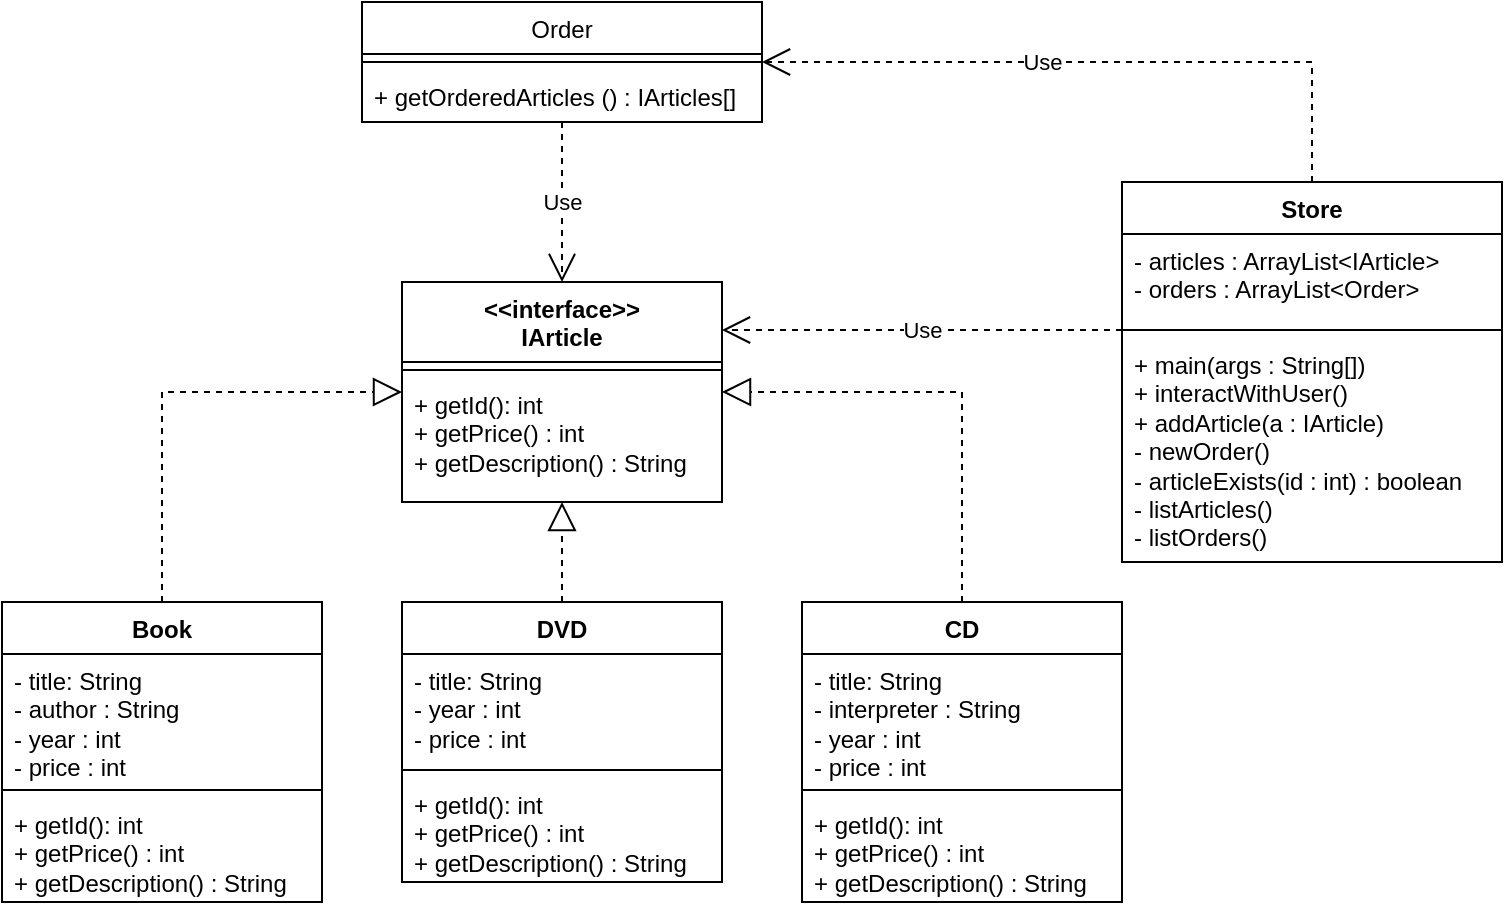 <mxfile version="22.1.4" type="device">
  <diagram id="C5RBs43oDa-KdzZeNtuy" name="Page-1">
    <mxGraphModel dx="1204" dy="726" grid="1" gridSize="10" guides="1" tooltips="1" connect="1" arrows="1" fold="1" page="1" pageScale="1" pageWidth="827" pageHeight="1169" math="0" shadow="0">
      <root>
        <mxCell id="WIyWlLk6GJQsqaUBKTNV-0" />
        <mxCell id="WIyWlLk6GJQsqaUBKTNV-1" parent="WIyWlLk6GJQsqaUBKTNV-0" />
        <mxCell id="zkfFHV4jXpPFQw0GAbJ--0" value="Order" style="swimlane;fontStyle=0;align=center;verticalAlign=top;childLayout=stackLayout;horizontal=1;startSize=26;horizontalStack=0;resizeParent=1;resizeLast=0;collapsible=1;marginBottom=0;rounded=0;shadow=0;strokeWidth=1;" parent="WIyWlLk6GJQsqaUBKTNV-1" vertex="1">
          <mxGeometry x="218" y="50" width="200" height="60" as="geometry">
            <mxRectangle x="220" y="120" width="160" height="26" as="alternateBounds" />
          </mxGeometry>
        </mxCell>
        <mxCell id="zkfFHV4jXpPFQw0GAbJ--4" value="" style="line;html=1;strokeWidth=1;align=left;verticalAlign=middle;spacingTop=-1;spacingLeft=3;spacingRight=3;rotatable=0;labelPosition=right;points=[];portConstraint=eastwest;" parent="zkfFHV4jXpPFQw0GAbJ--0" vertex="1">
          <mxGeometry y="26" width="200" height="8" as="geometry" />
        </mxCell>
        <mxCell id="zkfFHV4jXpPFQw0GAbJ--5" value="+ getOrderedArticles () : IArticles[]&#xa;" style="text;align=left;verticalAlign=top;spacingLeft=4;spacingRight=4;overflow=hidden;rotatable=0;points=[[0,0.5],[1,0.5]];portConstraint=eastwest;" parent="zkfFHV4jXpPFQw0GAbJ--0" vertex="1">
          <mxGeometry y="34" width="200" height="26" as="geometry" />
        </mxCell>
        <mxCell id="InkQWuYnIZFXSyvk9S77-5" value="&amp;lt;&amp;lt;interface&amp;gt;&amp;gt;&lt;br&gt;IArticle" style="swimlane;fontStyle=1;align=center;verticalAlign=top;childLayout=stackLayout;horizontal=1;startSize=40;horizontalStack=0;resizeParent=1;resizeParentMax=0;resizeLast=0;collapsible=1;marginBottom=0;whiteSpace=wrap;html=1;" vertex="1" parent="WIyWlLk6GJQsqaUBKTNV-1">
          <mxGeometry x="238" y="190" width="160" height="110" as="geometry" />
        </mxCell>
        <mxCell id="InkQWuYnIZFXSyvk9S77-7" value="" style="line;strokeWidth=1;fillColor=none;align=left;verticalAlign=middle;spacingTop=-1;spacingLeft=3;spacingRight=3;rotatable=0;labelPosition=right;points=[];portConstraint=eastwest;strokeColor=inherit;" vertex="1" parent="InkQWuYnIZFXSyvk9S77-5">
          <mxGeometry y="40" width="160" height="8" as="geometry" />
        </mxCell>
        <mxCell id="InkQWuYnIZFXSyvk9S77-8" value="+ getId(): int&lt;br&gt;+ getPrice() : int&lt;br&gt;+ getDescription() : String&lt;br&gt;" style="text;strokeColor=none;fillColor=none;align=left;verticalAlign=top;spacingLeft=4;spacingRight=4;overflow=hidden;rotatable=0;points=[[0,0.5],[1,0.5]];portConstraint=eastwest;whiteSpace=wrap;html=1;" vertex="1" parent="InkQWuYnIZFXSyvk9S77-5">
          <mxGeometry y="48" width="160" height="62" as="geometry" />
        </mxCell>
        <mxCell id="InkQWuYnIZFXSyvk9S77-10" value="Book" style="swimlane;fontStyle=1;align=center;verticalAlign=top;childLayout=stackLayout;horizontal=1;startSize=26;horizontalStack=0;resizeParent=1;resizeParentMax=0;resizeLast=0;collapsible=1;marginBottom=0;whiteSpace=wrap;html=1;" vertex="1" parent="WIyWlLk6GJQsqaUBKTNV-1">
          <mxGeometry x="38" y="350" width="160" height="150" as="geometry" />
        </mxCell>
        <mxCell id="InkQWuYnIZFXSyvk9S77-11" value="- title: String&lt;br&gt;- author : String&lt;br&gt;- year : int&lt;br&gt;- price : int" style="text;strokeColor=none;fillColor=none;align=left;verticalAlign=top;spacingLeft=4;spacingRight=4;overflow=hidden;rotatable=0;points=[[0,0.5],[1,0.5]];portConstraint=eastwest;whiteSpace=wrap;html=1;" vertex="1" parent="InkQWuYnIZFXSyvk9S77-10">
          <mxGeometry y="26" width="160" height="64" as="geometry" />
        </mxCell>
        <mxCell id="InkQWuYnIZFXSyvk9S77-12" value="" style="line;strokeWidth=1;fillColor=none;align=left;verticalAlign=middle;spacingTop=-1;spacingLeft=3;spacingRight=3;rotatable=0;labelPosition=right;points=[];portConstraint=eastwest;strokeColor=inherit;" vertex="1" parent="InkQWuYnIZFXSyvk9S77-10">
          <mxGeometry y="90" width="160" height="8" as="geometry" />
        </mxCell>
        <mxCell id="InkQWuYnIZFXSyvk9S77-13" value="+ getId(): int&lt;br style=&quot;border-color: var(--border-color);&quot;&gt;+ getPrice() : int&lt;br style=&quot;border-color: var(--border-color);&quot;&gt;+ getDescription() : String" style="text;strokeColor=none;fillColor=none;align=left;verticalAlign=top;spacingLeft=4;spacingRight=4;overflow=hidden;rotatable=0;points=[[0,0.5],[1,0.5]];portConstraint=eastwest;whiteSpace=wrap;html=1;" vertex="1" parent="InkQWuYnIZFXSyvk9S77-10">
          <mxGeometry y="98" width="160" height="52" as="geometry" />
        </mxCell>
        <mxCell id="InkQWuYnIZFXSyvk9S77-14" value="DVD" style="swimlane;fontStyle=1;align=center;verticalAlign=top;childLayout=stackLayout;horizontal=1;startSize=26;horizontalStack=0;resizeParent=1;resizeParentMax=0;resizeLast=0;collapsible=1;marginBottom=0;whiteSpace=wrap;html=1;" vertex="1" parent="WIyWlLk6GJQsqaUBKTNV-1">
          <mxGeometry x="238" y="350" width="160" height="140" as="geometry" />
        </mxCell>
        <mxCell id="InkQWuYnIZFXSyvk9S77-15" value="- title: String&lt;br&gt;- year : int&lt;br&gt;- price : int" style="text;strokeColor=none;fillColor=none;align=left;verticalAlign=top;spacingLeft=4;spacingRight=4;overflow=hidden;rotatable=0;points=[[0,0.5],[1,0.5]];portConstraint=eastwest;whiteSpace=wrap;html=1;" vertex="1" parent="InkQWuYnIZFXSyvk9S77-14">
          <mxGeometry y="26" width="160" height="54" as="geometry" />
        </mxCell>
        <mxCell id="InkQWuYnIZFXSyvk9S77-16" value="" style="line;strokeWidth=1;fillColor=none;align=left;verticalAlign=middle;spacingTop=-1;spacingLeft=3;spacingRight=3;rotatable=0;labelPosition=right;points=[];portConstraint=eastwest;strokeColor=inherit;" vertex="1" parent="InkQWuYnIZFXSyvk9S77-14">
          <mxGeometry y="80" width="160" height="8" as="geometry" />
        </mxCell>
        <mxCell id="InkQWuYnIZFXSyvk9S77-17" value="+ getId(): int&lt;br style=&quot;border-color: var(--border-color);&quot;&gt;+ getPrice() : int&lt;br style=&quot;border-color: var(--border-color);&quot;&gt;+ getDescription() : String" style="text;strokeColor=none;fillColor=none;align=left;verticalAlign=top;spacingLeft=4;spacingRight=4;overflow=hidden;rotatable=0;points=[[0,0.5],[1,0.5]];portConstraint=eastwest;whiteSpace=wrap;html=1;" vertex="1" parent="InkQWuYnIZFXSyvk9S77-14">
          <mxGeometry y="88" width="160" height="52" as="geometry" />
        </mxCell>
        <mxCell id="InkQWuYnIZFXSyvk9S77-18" value="CD" style="swimlane;fontStyle=1;align=center;verticalAlign=top;childLayout=stackLayout;horizontal=1;startSize=26;horizontalStack=0;resizeParent=1;resizeParentMax=0;resizeLast=0;collapsible=1;marginBottom=0;whiteSpace=wrap;html=1;" vertex="1" parent="WIyWlLk6GJQsqaUBKTNV-1">
          <mxGeometry x="438" y="350" width="160" height="150" as="geometry" />
        </mxCell>
        <mxCell id="InkQWuYnIZFXSyvk9S77-19" value="- title: String&lt;br&gt;- interpreter : String&lt;br&gt;- year : int&lt;br&gt;- price : int" style="text;strokeColor=none;fillColor=none;align=left;verticalAlign=top;spacingLeft=4;spacingRight=4;overflow=hidden;rotatable=0;points=[[0,0.5],[1,0.5]];portConstraint=eastwest;whiteSpace=wrap;html=1;" vertex="1" parent="InkQWuYnIZFXSyvk9S77-18">
          <mxGeometry y="26" width="160" height="64" as="geometry" />
        </mxCell>
        <mxCell id="InkQWuYnIZFXSyvk9S77-20" value="" style="line;strokeWidth=1;fillColor=none;align=left;verticalAlign=middle;spacingTop=-1;spacingLeft=3;spacingRight=3;rotatable=0;labelPosition=right;points=[];portConstraint=eastwest;strokeColor=inherit;" vertex="1" parent="InkQWuYnIZFXSyvk9S77-18">
          <mxGeometry y="90" width="160" height="8" as="geometry" />
        </mxCell>
        <mxCell id="InkQWuYnIZFXSyvk9S77-21" value="+ getId(): int&lt;br style=&quot;border-color: var(--border-color);&quot;&gt;+ getPrice() : int&lt;br style=&quot;border-color: var(--border-color);&quot;&gt;+ getDescription() : String" style="text;strokeColor=none;fillColor=none;align=left;verticalAlign=top;spacingLeft=4;spacingRight=4;overflow=hidden;rotatable=0;points=[[0,0.5],[1,0.5]];portConstraint=eastwest;whiteSpace=wrap;html=1;" vertex="1" parent="InkQWuYnIZFXSyvk9S77-18">
          <mxGeometry y="98" width="160" height="52" as="geometry" />
        </mxCell>
        <mxCell id="InkQWuYnIZFXSyvk9S77-22" value="" style="endArrow=block;dashed=1;endFill=0;endSize=12;html=1;rounded=0;exitX=0.5;exitY=0;exitDx=0;exitDy=0;" edge="1" parent="WIyWlLk6GJQsqaUBKTNV-1" source="InkQWuYnIZFXSyvk9S77-10" target="InkQWuYnIZFXSyvk9S77-5">
          <mxGeometry width="160" relative="1" as="geometry">
            <mxPoint x="198" y="430" as="sourcePoint" />
            <mxPoint x="258" y="340" as="targetPoint" />
            <Array as="points">
              <mxPoint x="118" y="245" />
            </Array>
          </mxGeometry>
        </mxCell>
        <mxCell id="InkQWuYnIZFXSyvk9S77-23" value="" style="endArrow=block;dashed=1;endFill=0;endSize=12;html=1;rounded=0;exitX=0.5;exitY=0;exitDx=0;exitDy=0;" edge="1" parent="WIyWlLk6GJQsqaUBKTNV-1" source="InkQWuYnIZFXSyvk9S77-18" target="InkQWuYnIZFXSyvk9S77-5">
          <mxGeometry width="160" relative="1" as="geometry">
            <mxPoint x="338" y="450" as="sourcePoint" />
            <mxPoint x="438" y="360" as="targetPoint" />
            <Array as="points">
              <mxPoint x="518" y="245" />
            </Array>
          </mxGeometry>
        </mxCell>
        <mxCell id="InkQWuYnIZFXSyvk9S77-24" value="" style="endArrow=block;dashed=1;endFill=0;endSize=12;html=1;rounded=0;exitX=0.5;exitY=0;exitDx=0;exitDy=0;" edge="1" parent="WIyWlLk6GJQsqaUBKTNV-1" source="InkQWuYnIZFXSyvk9S77-14" target="InkQWuYnIZFXSyvk9S77-5">
          <mxGeometry width="160" relative="1" as="geometry">
            <mxPoint x="268" y="440" as="sourcePoint" />
            <mxPoint x="428" y="440" as="targetPoint" />
          </mxGeometry>
        </mxCell>
        <mxCell id="InkQWuYnIZFXSyvk9S77-26" value="Use" style="endArrow=open;endSize=12;dashed=1;html=1;rounded=0;" edge="1" parent="WIyWlLk6GJQsqaUBKTNV-1" source="zkfFHV4jXpPFQw0GAbJ--0" target="InkQWuYnIZFXSyvk9S77-5">
          <mxGeometry width="160" relative="1" as="geometry">
            <mxPoint x="308" y="280" as="sourcePoint" />
            <mxPoint x="468" y="280" as="targetPoint" />
            <mxPoint as="offset" />
          </mxGeometry>
        </mxCell>
        <mxCell id="InkQWuYnIZFXSyvk9S77-27" value="Store" style="swimlane;fontStyle=1;align=center;verticalAlign=top;childLayout=stackLayout;horizontal=1;startSize=26;horizontalStack=0;resizeParent=1;resizeParentMax=0;resizeLast=0;collapsible=1;marginBottom=0;whiteSpace=wrap;html=1;" vertex="1" parent="WIyWlLk6GJQsqaUBKTNV-1">
          <mxGeometry x="598" y="140" width="190" height="190" as="geometry" />
        </mxCell>
        <mxCell id="InkQWuYnIZFXSyvk9S77-28" value="- articles : ArrayList&amp;lt;IArticle&amp;gt;&lt;br&gt;- orders : ArrayList&amp;lt;Order&amp;gt;" style="text;strokeColor=none;fillColor=none;align=left;verticalAlign=top;spacingLeft=4;spacingRight=4;overflow=hidden;rotatable=0;points=[[0,0.5],[1,0.5]];portConstraint=eastwest;whiteSpace=wrap;html=1;" vertex="1" parent="InkQWuYnIZFXSyvk9S77-27">
          <mxGeometry y="26" width="190" height="44" as="geometry" />
        </mxCell>
        <mxCell id="InkQWuYnIZFXSyvk9S77-29" value="" style="line;strokeWidth=1;fillColor=none;align=left;verticalAlign=middle;spacingTop=-1;spacingLeft=3;spacingRight=3;rotatable=0;labelPosition=right;points=[];portConstraint=eastwest;strokeColor=inherit;" vertex="1" parent="InkQWuYnIZFXSyvk9S77-27">
          <mxGeometry y="70" width="190" height="8" as="geometry" />
        </mxCell>
        <mxCell id="InkQWuYnIZFXSyvk9S77-30" value="+ main(args : String[])&lt;br&gt;+ interactWithUser()&lt;br&gt;+ addArticle(a : IArticle)&lt;br&gt;- newOrder()&lt;br&gt;- articleExists(id : int) : boolean&lt;br&gt;- listArticles()&lt;br&gt;- listOrders()" style="text;strokeColor=none;fillColor=none;align=left;verticalAlign=top;spacingLeft=4;spacingRight=4;overflow=hidden;rotatable=0;points=[[0,0.5],[1,0.5]];portConstraint=eastwest;whiteSpace=wrap;html=1;" vertex="1" parent="InkQWuYnIZFXSyvk9S77-27">
          <mxGeometry y="78" width="190" height="112" as="geometry" />
        </mxCell>
        <mxCell id="InkQWuYnIZFXSyvk9S77-31" value="Use" style="endArrow=open;endSize=12;dashed=1;html=1;rounded=0;" edge="1" parent="WIyWlLk6GJQsqaUBKTNV-1" source="InkQWuYnIZFXSyvk9S77-27" target="zkfFHV4jXpPFQw0GAbJ--0">
          <mxGeometry x="0.164" width="160" relative="1" as="geometry">
            <mxPoint x="318" y="340" as="sourcePoint" />
            <mxPoint x="478" y="340" as="targetPoint" />
            <Array as="points">
              <mxPoint x="693" y="80" />
            </Array>
            <mxPoint as="offset" />
          </mxGeometry>
        </mxCell>
        <mxCell id="InkQWuYnIZFXSyvk9S77-32" value="Use" style="endArrow=open;endSize=12;dashed=1;html=1;rounded=0;" edge="1" parent="WIyWlLk6GJQsqaUBKTNV-1" source="InkQWuYnIZFXSyvk9S77-29">
          <mxGeometry width="160" relative="1" as="geometry">
            <mxPoint x="318" y="260" as="sourcePoint" />
            <mxPoint x="398" y="214" as="targetPoint" />
          </mxGeometry>
        </mxCell>
      </root>
    </mxGraphModel>
  </diagram>
</mxfile>
